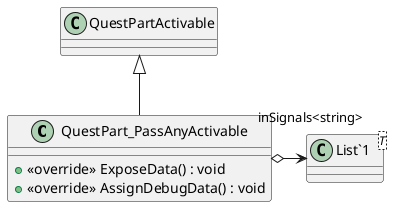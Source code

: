 @startuml
class QuestPart_PassAnyActivable {
    + <<override>> ExposeData() : void
    + <<override>> AssignDebugData() : void
}
class "List`1"<T> {
}
QuestPartActivable <|-- QuestPart_PassAnyActivable
QuestPart_PassAnyActivable o-> "inSignals<string>" "List`1"
@enduml
